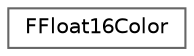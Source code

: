 digraph "Graphical Class Hierarchy"
{
 // INTERACTIVE_SVG=YES
 // LATEX_PDF_SIZE
  bgcolor="transparent";
  edge [fontname=Helvetica,fontsize=10,labelfontname=Helvetica,labelfontsize=10];
  node [fontname=Helvetica,fontsize=10,shape=box,height=0.2,width=0.4];
  rankdir="LR";
  Node0 [id="Node000000",label="FFloat16Color",height=0.2,width=0.4,color="grey40", fillcolor="white", style="filled",URL="$db/dd4/classFFloat16Color.html",tooltip="RGBA Color made up of FFloat16."];
}
